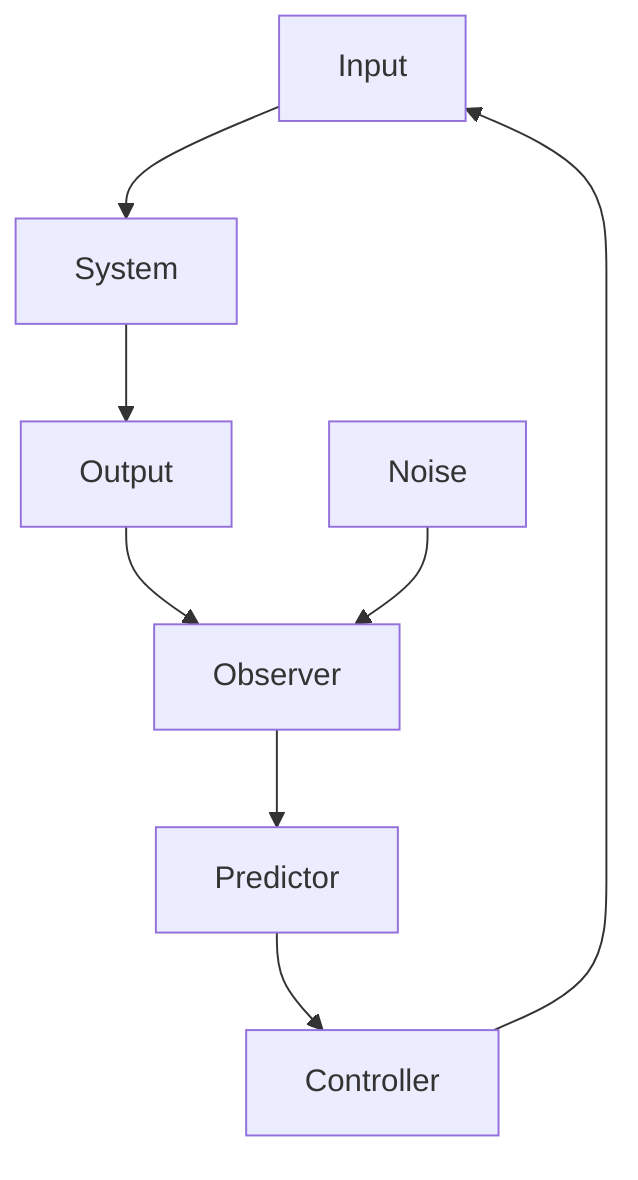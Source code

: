 graph TD
    Input-->System
    System-->Output
    Output-->Observer
    Noise-->Observer
    Observer-->Predictor
    Predictor-->Controller
    Controller-->Input